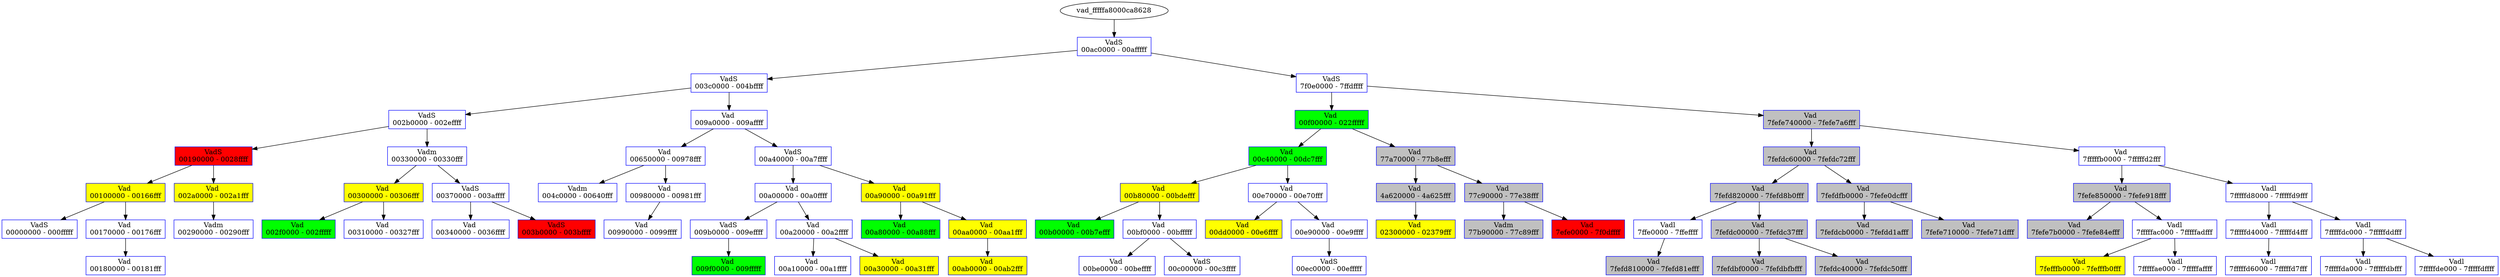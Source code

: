 /* Pid:    368 */
digraph processtree {
graph [rankdir = "TB"];
vad_fffffa8000ca8628 -> vad_fffffa800140d9d0
vad_fffffa800140d9d0 [label = "{ VadS\n00ac0000 - 00afffff }"shape = "record" color = "blue" style = "filled" fillcolor = "white"];
vad_fffffa800140d9d0 -> vad_fffffa8000ca9860
vad_fffffa8000ca9860 [label = "{ VadS\n003c0000 - 004bffff }"shape = "record" color = "blue" style = "filled" fillcolor = "white"];
vad_fffffa8000ca9860 -> vad_fffffa800140d310
vad_fffffa800140d310 [label = "{ VadS\n002b0000 - 002effff }"shape = "record" color = "blue" style = "filled" fillcolor = "white"];
vad_fffffa800140d310 -> vad_fffffa8000cfda60
vad_fffffa8000cfda60 [label = "{ VadS\n00190000 - 0028ffff }"shape = "record" color = "blue" style = "filled" fillcolor = "red"];
vad_fffffa8000cfda60 -> vad_fffffa8000ca4ad0
vad_fffffa8000ca4ad0 [label = "{ Vad \n00100000 - 00166fff }"shape = "record" color = "blue" style = "filled" fillcolor = "yellow"];
vad_fffffa8000ca4ad0 -> vad_fffffa8001c43e00
vad_fffffa8001c43e00 [label = "{ VadS\n00000000 - 000fffff }"shape = "record" color = "blue" style = "filled" fillcolor = "white"];
vad_fffffa8000ca4ad0 -> vad_fffffa8000ca47f0
vad_fffffa8000ca47f0 [label = "{ Vad \n00170000 - 00176fff }"shape = "record" color = "blue" style = "filled" fillcolor = "white"];
vad_fffffa8000ca47f0 -> vad_fffffa8000ca4910
vad_fffffa8000ca4910 [label = "{ Vad \n00180000 - 00181fff }"shape = "record" color = "blue" style = "filled" fillcolor = "white"];
vad_fffffa8000cfda60 -> vad_fffffa800140d520
vad_fffffa800140d520 [label = "{ Vad \n002a0000 - 002a1fff }"shape = "record" color = "blue" style = "filled" fillcolor = "yellow"];
vad_fffffa800140d520 -> vad_fffffa800140d930
vad_fffffa800140d930 [label = "{ Vadm\n00290000 - 00290fff }"shape = "record" color = "blue" style = "filled" fillcolor = "white"];
vad_fffffa800140d310 -> vad_fffffa800140d010
vad_fffffa800140d010 [label = "{ Vadm\n00330000 - 00330fff }"shape = "record" color = "blue" style = "filled" fillcolor = "white"];
vad_fffffa800140d010 -> vad_fffffa8001c832b0
vad_fffffa8001c832b0 [label = "{ Vad \n00300000 - 00306fff }"shape = "record" color = "blue" style = "filled" fillcolor = "yellow"];
vad_fffffa8001c832b0 -> vad_fffffa8000ca5710
vad_fffffa8000ca5710 [label = "{ Vad \n002f0000 - 002fffff }"shape = "record" color = "blue" style = "filled" fillcolor = "green"];
vad_fffffa8001c832b0 -> vad_fffffa8001c85370
vad_fffffa8001c85370 [label = "{ Vad \n00310000 - 00327fff }"shape = "record" color = "blue" style = "filled" fillcolor = "white"];
vad_fffffa800140d010 -> vad_fffffa8001c55240
vad_fffffa8001c55240 [label = "{ VadS\n00370000 - 003affff }"shape = "record" color = "blue" style = "filled" fillcolor = "white"];
vad_fffffa8001c55240 -> vad_fffffa8001c85ef0
vad_fffffa8001c85ef0 [label = "{ Vad \n00340000 - 0036ffff }"shape = "record" color = "blue" style = "filled" fillcolor = "white"];
vad_fffffa8001c55240 -> vad_fffffa8000ca3520
vad_fffffa8000ca3520 [label = "{ VadS\n003b0000 - 003bffff }"shape = "record" color = "blue" style = "filled" fillcolor = "red"];
vad_fffffa8000ca9860 -> vad_fffffa8001dfbf80
vad_fffffa8001dfbf80 [label = "{ Vad \n009a0000 - 009affff }"shape = "record" color = "blue" style = "filled" fillcolor = "white"];
vad_fffffa8001dfbf80 -> vad_fffffa8000ca4880
vad_fffffa8000ca4880 [label = "{ Vad \n00650000 - 00978fff }"shape = "record" color = "blue" style = "filled" fillcolor = "white"];
vad_fffffa8000ca4880 -> vad_fffffa8000ca49a0
vad_fffffa8000ca49a0 [label = "{ Vadm\n004c0000 - 00640fff }"shape = "record" color = "blue" style = "filled" fillcolor = "white"];
vad_fffffa8000ca4880 -> vad_fffffa8001d684f0
vad_fffffa8001d684f0 [label = "{ Vad \n00980000 - 00981fff }"shape = "record" color = "blue" style = "filled" fillcolor = "white"];
vad_fffffa8001d684f0 -> vad_fffffa80022291f0
vad_fffffa80022291f0 [label = "{ Vad \n00990000 - 0099ffff }"shape = "record" color = "blue" style = "filled" fillcolor = "white"];
vad_fffffa8001dfbf80 -> vad_fffffa8001c74590
vad_fffffa8001c74590 [label = "{ VadS\n00a40000 - 00a7ffff }"shape = "record" color = "blue" style = "filled" fillcolor = "white"];
vad_fffffa8001c74590 -> vad_fffffa8001e49f80
vad_fffffa8001e49f80 [label = "{ Vad \n00a00000 - 00a0ffff }"shape = "record" color = "blue" style = "filled" fillcolor = "white"];
vad_fffffa8001e49f80 -> vad_fffffa800140d220
vad_fffffa800140d220 [label = "{ VadS\n009b0000 - 009effff }"shape = "record" color = "blue" style = "filled" fillcolor = "white"];
vad_fffffa800140d220 -> vad_fffffa800224aee0
vad_fffffa800224aee0 [label = "{ Vad \n009f0000 - 009fffff }"shape = "record" color = "blue" style = "filled" fillcolor = "green"];
vad_fffffa8001e49f80 -> vad_fffffa8001e8a680
vad_fffffa8001e8a680 [label = "{ Vad \n00a20000 - 00a2ffff }"shape = "record" color = "blue" style = "filled" fillcolor = "white"];
vad_fffffa8001e8a680 -> vad_fffffa8001d3a440
vad_fffffa8001d3a440 [label = "{ Vad \n00a10000 - 00a1ffff }"shape = "record" color = "blue" style = "filled" fillcolor = "white"];
vad_fffffa8001e8a680 -> vad_fffffa8001f5f480
vad_fffffa8001f5f480 [label = "{ Vad \n00a30000 - 00a31fff }"shape = "record" color = "blue" style = "filled" fillcolor = "yellow"];
vad_fffffa8001c74590 -> vad_fffffa8002271840
vad_fffffa8002271840 [label = "{ Vad \n00a90000 - 00a91fff }"shape = "record" color = "blue" style = "filled" fillcolor = "yellow"];
vad_fffffa8002271840 -> vad_fffffa8002233930
vad_fffffa8002233930 [label = "{ Vad \n00a80000 - 00a88fff }"shape = "record" color = "blue" style = "filled" fillcolor = "green"];
vad_fffffa8002271840 -> vad_fffffa800226cc50
vad_fffffa800226cc50 [label = "{ Vad \n00aa0000 - 00aa1fff }"shape = "record" color = "blue" style = "filled" fillcolor = "yellow"];
vad_fffffa800226cc50 -> vad_fffffa8002272e60
vad_fffffa8002272e60 [label = "{ Vad \n00ab0000 - 00ab2fff }"shape = "record" color = "blue" style = "filled" fillcolor = "yellow"];
vad_fffffa800140d9d0 -> vad_fffffa800140df20
vad_fffffa800140df20 [label = "{ VadS\n7f0e0000 - 7ffdffff }"shape = "record" color = "blue" style = "filled" fillcolor = "white"];
vad_fffffa800140df20 -> vad_fffffa8001c86c20
vad_fffffa8001c86c20 [label = "{ Vad \n00f00000 - 022fffff }"shape = "record" color = "blue" style = "filled" fillcolor = "green"];
vad_fffffa8001c86c20 -> vad_fffffa8001ba7350
vad_fffffa8001ba7350 [label = "{ Vad \n00c40000 - 00dc7fff }"shape = "record" color = "blue" style = "filled" fillcolor = "green"];
vad_fffffa8001ba7350 -> vad_fffffa8001df1b00
vad_fffffa8001df1b00 [label = "{ Vad \n00b80000 - 00bdefff }"shape = "record" color = "blue" style = "filled" fillcolor = "yellow"];
vad_fffffa8001df1b00 -> vad_fffffa8001c7ce80
vad_fffffa8001c7ce80 [label = "{ Vad \n00b00000 - 00b7efff }"shape = "record" color = "blue" style = "filled" fillcolor = "green"];
vad_fffffa8001df1b00 -> vad_fffffa800105ac20
vad_fffffa800105ac20 [label = "{ Vad \n00bf0000 - 00bfffff }"shape = "record" color = "blue" style = "filled" fillcolor = "white"];
vad_fffffa800105ac20 -> vad_fffffa8002236f80
vad_fffffa8002236f80 [label = "{ Vad \n00be0000 - 00beffff }"shape = "record" color = "blue" style = "filled" fillcolor = "white"];
vad_fffffa800105ac20 -> vad_fffffa8001c48580
vad_fffffa8001c48580 [label = "{ VadS\n00c00000 - 00c3ffff }"shape = "record" color = "blue" style = "filled" fillcolor = "white"];
vad_fffffa8001ba7350 -> vad_fffffa800222bc20
vad_fffffa800222bc20 [label = "{ Vad \n00e70000 - 00e70fff }"shape = "record" color = "blue" style = "filled" fillcolor = "white"];
vad_fffffa800222bc20 -> vad_fffffa8002086920
vad_fffffa8002086920 [label = "{ Vad \n00dd0000 - 00e6ffff }"shape = "record" color = "blue" style = "filled" fillcolor = "yellow"];
vad_fffffa800222bc20 -> vad_fffffa8001078580
vad_fffffa8001078580 [label = "{ Vad \n00e90000 - 00e9ffff }"shape = "record" color = "blue" style = "filled" fillcolor = "white"];
vad_fffffa8001078580 -> vad_fffffa8001c80de0
vad_fffffa8001c80de0 [label = "{ VadS\n00ec0000 - 00efffff }"shape = "record" color = "blue" style = "filled" fillcolor = "white"];
vad_fffffa8001c86c20 -> vad_fffffa8000ca6270
vad_fffffa8000ca6270 [label = "{ Vad \n77a70000 - 77b8efff }"shape = "record" color = "blue" style = "filled" fillcolor = "gray"];
vad_fffffa8000ca6270 -> vad_fffffa8001c43010
vad_fffffa8001c43010 [label = "{ Vad \n4a620000 - 4a625fff }"shape = "record" color = "blue" style = "filled" fillcolor = "gray"];
vad_fffffa8001c43010 -> vad_fffffa800106ce40
vad_fffffa800106ce40 [label = "{ Vad \n02300000 - 02379fff }"shape = "record" color = "blue" style = "filled" fillcolor = "yellow"];
vad_fffffa8000ca6270 -> vad_fffffa8001c43f80
vad_fffffa8001c43f80 [label = "{ Vad \n77c90000 - 77e38fff }"shape = "record" color = "blue" style = "filled" fillcolor = "gray"];
vad_fffffa8001c43f80 -> vad_fffffa8001ba72b0
vad_fffffa8001ba72b0 [label = "{ Vadm\n77b90000 - 77c89fff }"shape = "record" color = "blue" style = "filled" fillcolor = "gray"];
vad_fffffa8001c43f80 -> vad_fffffa8000ca6d70
vad_fffffa8000ca6d70 [label = "{ Vad \n7efe0000 - 7f0dffff }"shape = "record" color = "blue" style = "filled" fillcolor = "red"];
vad_fffffa800140df20 -> vad_fffffa8000ca6300
vad_fffffa8000ca6300 [label = "{ Vad \n7fefe740000 - 7fefe7a6fff }"shape = "record" color = "blue" style = "filled" fillcolor = "gray"];
vad_fffffa8000ca6300 -> vad_fffffa8000ca8be0
vad_fffffa8000ca8be0 [label = "{ Vad \n7fefdc60000 - 7fefdc72fff }"shape = "record" color = "blue" style = "filled" fillcolor = "gray"];
vad_fffffa8000ca8be0 -> vad_fffffa8001d6ef80
vad_fffffa8001d6ef80 [label = "{ Vad \n7fefd820000 - 7fefd8b0fff }"shape = "record" color = "blue" style = "filled" fillcolor = "gray"];
vad_fffffa8001d6ef80 -> vad_fffffa800140df70
vad_fffffa800140df70 [label = "{ Vadl\n7ffe0000 - 7ffeffff }"shape = "record" color = "blue" style = "filled" fillcolor = "white"];
vad_fffffa800140df70 -> vad_fffffa8001d4e170
vad_fffffa8001d4e170 [label = "{ Vad \n7fefd810000 - 7fefd81efff }"shape = "record" color = "blue" style = "filled" fillcolor = "gray"];
vad_fffffa8001d6ef80 -> vad_fffffa8000cb0010
vad_fffffa8000cb0010 [label = "{ Vad \n7fefdc00000 - 7fefdc37fff }"shape = "record" color = "blue" style = "filled" fillcolor = "gray"];
vad_fffffa8000cb0010 -> vad_fffffa8001c44930
vad_fffffa8001c44930 [label = "{ Vad \n7fefdbf0000 - 7fefdbfbfff }"shape = "record" color = "blue" style = "filled" fillcolor = "gray"];
vad_fffffa8000cb0010 -> vad_fffffa8000ccc0c0
vad_fffffa8000ccc0c0 [label = "{ Vad \n7fefdc40000 - 7fefdc50fff }"shape = "record" color = "blue" style = "filled" fillcolor = "gray"];
vad_fffffa8000ca8be0 -> vad_fffffa8001d6f170
vad_fffffa8001d6f170 [label = "{ Vad \n7fefdfb0000 - 7fefe0dcfff }"shape = "record" color = "blue" style = "filled" fillcolor = "gray"];
vad_fffffa8001d6f170 -> vad_fffffa8000ca61e0
vad_fffffa8000ca61e0 [label = "{ Vad \n7fefdcb0000 - 7fefdd1afff }"shape = "record" color = "blue" style = "filled" fillcolor = "gray"];
vad_fffffa8001d6f170 -> vad_fffffa8000ca4c80
vad_fffffa8000ca4c80 [label = "{ Vad \n7fefe710000 - 7fefe71dfff }"shape = "record" color = "blue" style = "filled" fillcolor = "gray"];
vad_fffffa8000ca6300 -> vad_fffffa8001c43ef0
vad_fffffa8001c43ef0 [label = "{ Vad \n7fffffb0000 - 7fffffd2fff }"shape = "record" color = "blue" style = "filled" fillcolor = "white"];
vad_fffffa8001c43ef0 -> vad_fffffa8000ca4bf0
vad_fffffa8000ca4bf0 [label = "{ Vad \n7fefe850000 - 7fefe918fff }"shape = "record" color = "blue" style = "filled" fillcolor = "gray"];
vad_fffffa8000ca4bf0 -> vad_fffffa8000ca4b60
vad_fffffa8000ca4b60 [label = "{ Vad \n7fefe7b0000 - 7fefe84efff }"shape = "record" color = "blue" style = "filled" fillcolor = "gray"];
vad_fffffa8000ca4bf0 -> vad_fffffa8001c7fd60
vad_fffffa8001c7fd60 [label = "{ Vadl\n7fffffac000 - 7fffffadfff }"shape = "record" color = "blue" style = "filled" fillcolor = "white"];
vad_fffffa8001c7fd60 -> vad_fffffa8001c43d20
vad_fffffa8001c43d20 [label = "{ Vad \n7fefffb0000 - 7fefffb0fff }"shape = "record" color = "blue" style = "filled" fillcolor = "yellow"];
vad_fffffa8001c7fd60 -> vad_fffffa8001c771e0
vad_fffffa8001c771e0 [label = "{ Vadl\n7fffffae000 - 7fffffaffff }"shape = "record" color = "blue" style = "filled" fillcolor = "white"];
vad_fffffa8001c43ef0 -> vad_fffffa8001c48a70
vad_fffffa8001c48a70 [label = "{ Vadl\n7fffffd8000 - 7fffffd9fff }"shape = "record" color = "blue" style = "filled" fillcolor = "white"];
vad_fffffa8001c48a70 -> vad_fffffa8001c43e50
vad_fffffa8001c43e50 [label = "{ Vadl\n7fffffd4000 - 7fffffd4fff }"shape = "record" color = "blue" style = "filled" fillcolor = "white"];
vad_fffffa8001c43e50 -> vad_fffffa8001c48690
vad_fffffa8001c48690 [label = "{ Vadl\n7fffffd6000 - 7fffffd7fff }"shape = "record" color = "blue" style = "filled" fillcolor = "white"];
vad_fffffa8001c48a70 -> vad_fffffa800140d270
vad_fffffa800140d270 [label = "{ Vadl\n7fffffdc000 - 7fffffddfff }"shape = "record" color = "blue" style = "filled" fillcolor = "white"];
vad_fffffa800140d270 -> vad_fffffa800140d180
vad_fffffa800140d180 [label = "{ Vadl\n7fffffda000 - 7fffffdbfff }"shape = "record" color = "blue" style = "filled" fillcolor = "white"];
vad_fffffa800140d270 -> vad_fffffa8001544170
vad_fffffa8001544170 [label = "{ Vadl\n7fffffde000 - 7fffffdffff }"shape = "record" color = "blue" style = "filled" fillcolor = "white"];
}
